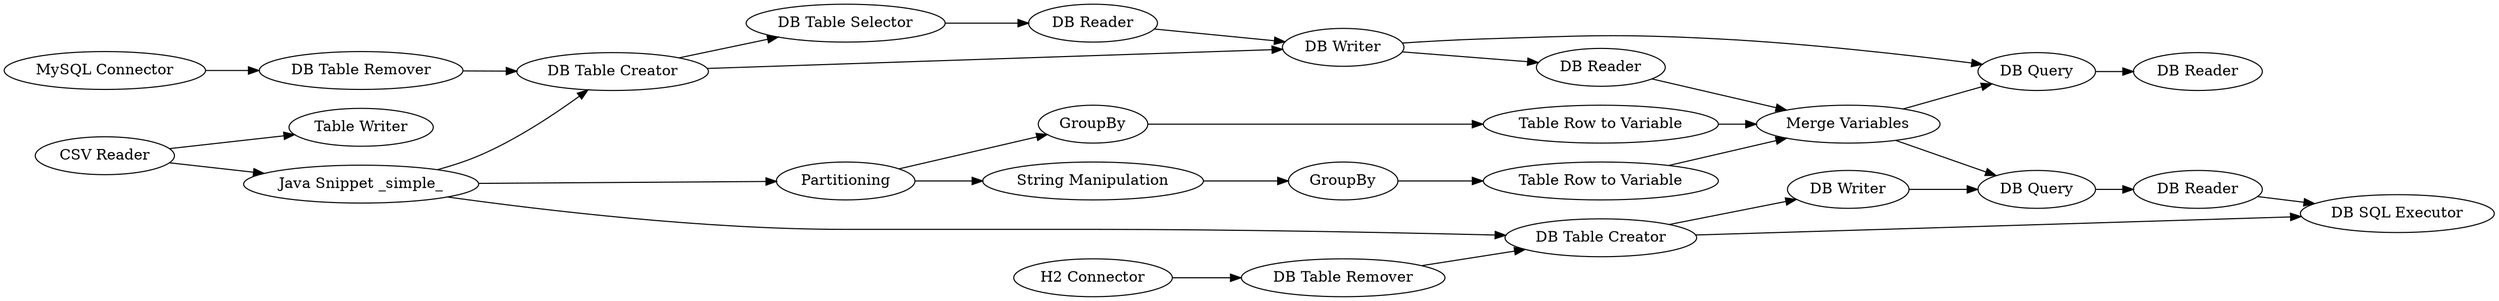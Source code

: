 digraph {
	"-7026721324879861007_1887" [label="DB Reader"]
	"-7026721324879861007_1894" [label="DB Table Creator"]
	"-7026721324879861007_1872" [label="Java Snippet _simple_"]
	"-7026721324879861007_76" [label="DB Reader"]
	"-7026721324879861007_1893" [label="DB Query"]
	"-7026721324879861007_1873" [label="DB Table Remover"]
	"-7026721324879861007_1890" [label="H2 Connector"]
	"-7026721324879861007_72" [label="DB Table Selector"]
	"-7026721324879861007_1883" [label="DB Query"]
	"-7026721324879861007_1895" [label="DB Table Remover"]
	"-7026721324879861007_1891" [label="DB Reader"]
	"-7026721324879861007_75" [label="DB Writer"]
	"-7026721324879861007_1881" [label=GroupBy]
	"-7026721324879861007_1885" [label="Table Row to Variable"]
	"-7026721324879861007_1882" [label=GroupBy]
	"-7026721324879861007_1896" [label="DB SQL Executor"]
	"-7026721324879861007_1" [label="MySQL Connector"]
	"-7026721324879861007_1871" [label="DB Table Creator"]
	"-7026721324879861007_1889" [label="Table Writer"]
	"-7026721324879861007_1886" [label="Merge Variables"]
	"-7026721324879861007_1892" [label="DB Writer"]
	"-7026721324879861007_1888" [label="String Manipulation"]
	"-7026721324879861007_1880" [label=Partitioning]
	"-7026721324879861007_1879" [label="CSV Reader"]
	"-7026721324879861007_71" [label="DB Reader"]
	"-7026721324879861007_1884" [label="Table Row to Variable"]
	"-7026721324879861007_1886" -> "-7026721324879861007_1883"
	"-7026721324879861007_1883" -> "-7026721324879861007_1887"
	"-7026721324879861007_1881" -> "-7026721324879861007_1884"
	"-7026721324879861007_76" -> "-7026721324879861007_1886"
	"-7026721324879861007_1895" -> "-7026721324879861007_1894"
	"-7026721324879861007_1892" -> "-7026721324879861007_1893"
	"-7026721324879861007_1873" -> "-7026721324879861007_1871"
	"-7026721324879861007_1880" -> "-7026721324879861007_1881"
	"-7026721324879861007_1872" -> "-7026721324879861007_1871"
	"-7026721324879861007_75" -> "-7026721324879861007_1883"
	"-7026721324879861007_1894" -> "-7026721324879861007_1892"
	"-7026721324879861007_1872" -> "-7026721324879861007_1894"
	"-7026721324879861007_1891" -> "-7026721324879861007_1896"
	"-7026721324879861007_1885" -> "-7026721324879861007_1886"
	"-7026721324879861007_71" -> "-7026721324879861007_75"
	"-7026721324879861007_1" -> "-7026721324879861007_1873"
	"-7026721324879861007_1882" -> "-7026721324879861007_1885"
	"-7026721324879861007_1880" -> "-7026721324879861007_1888"
	"-7026721324879861007_1893" -> "-7026721324879861007_1891"
	"-7026721324879861007_1886" -> "-7026721324879861007_1893"
	"-7026721324879861007_1879" -> "-7026721324879861007_1889"
	"-7026721324879861007_1894" -> "-7026721324879861007_1896"
	"-7026721324879861007_1871" -> "-7026721324879861007_72"
	"-7026721324879861007_1871" -> "-7026721324879861007_75"
	"-7026721324879861007_1888" -> "-7026721324879861007_1882"
	"-7026721324879861007_1884" -> "-7026721324879861007_1886"
	"-7026721324879861007_1890" -> "-7026721324879861007_1895"
	"-7026721324879861007_72" -> "-7026721324879861007_71"
	"-7026721324879861007_1879" -> "-7026721324879861007_1872"
	"-7026721324879861007_75" -> "-7026721324879861007_76"
	"-7026721324879861007_1872" -> "-7026721324879861007_1880"
	rankdir=LR
}

